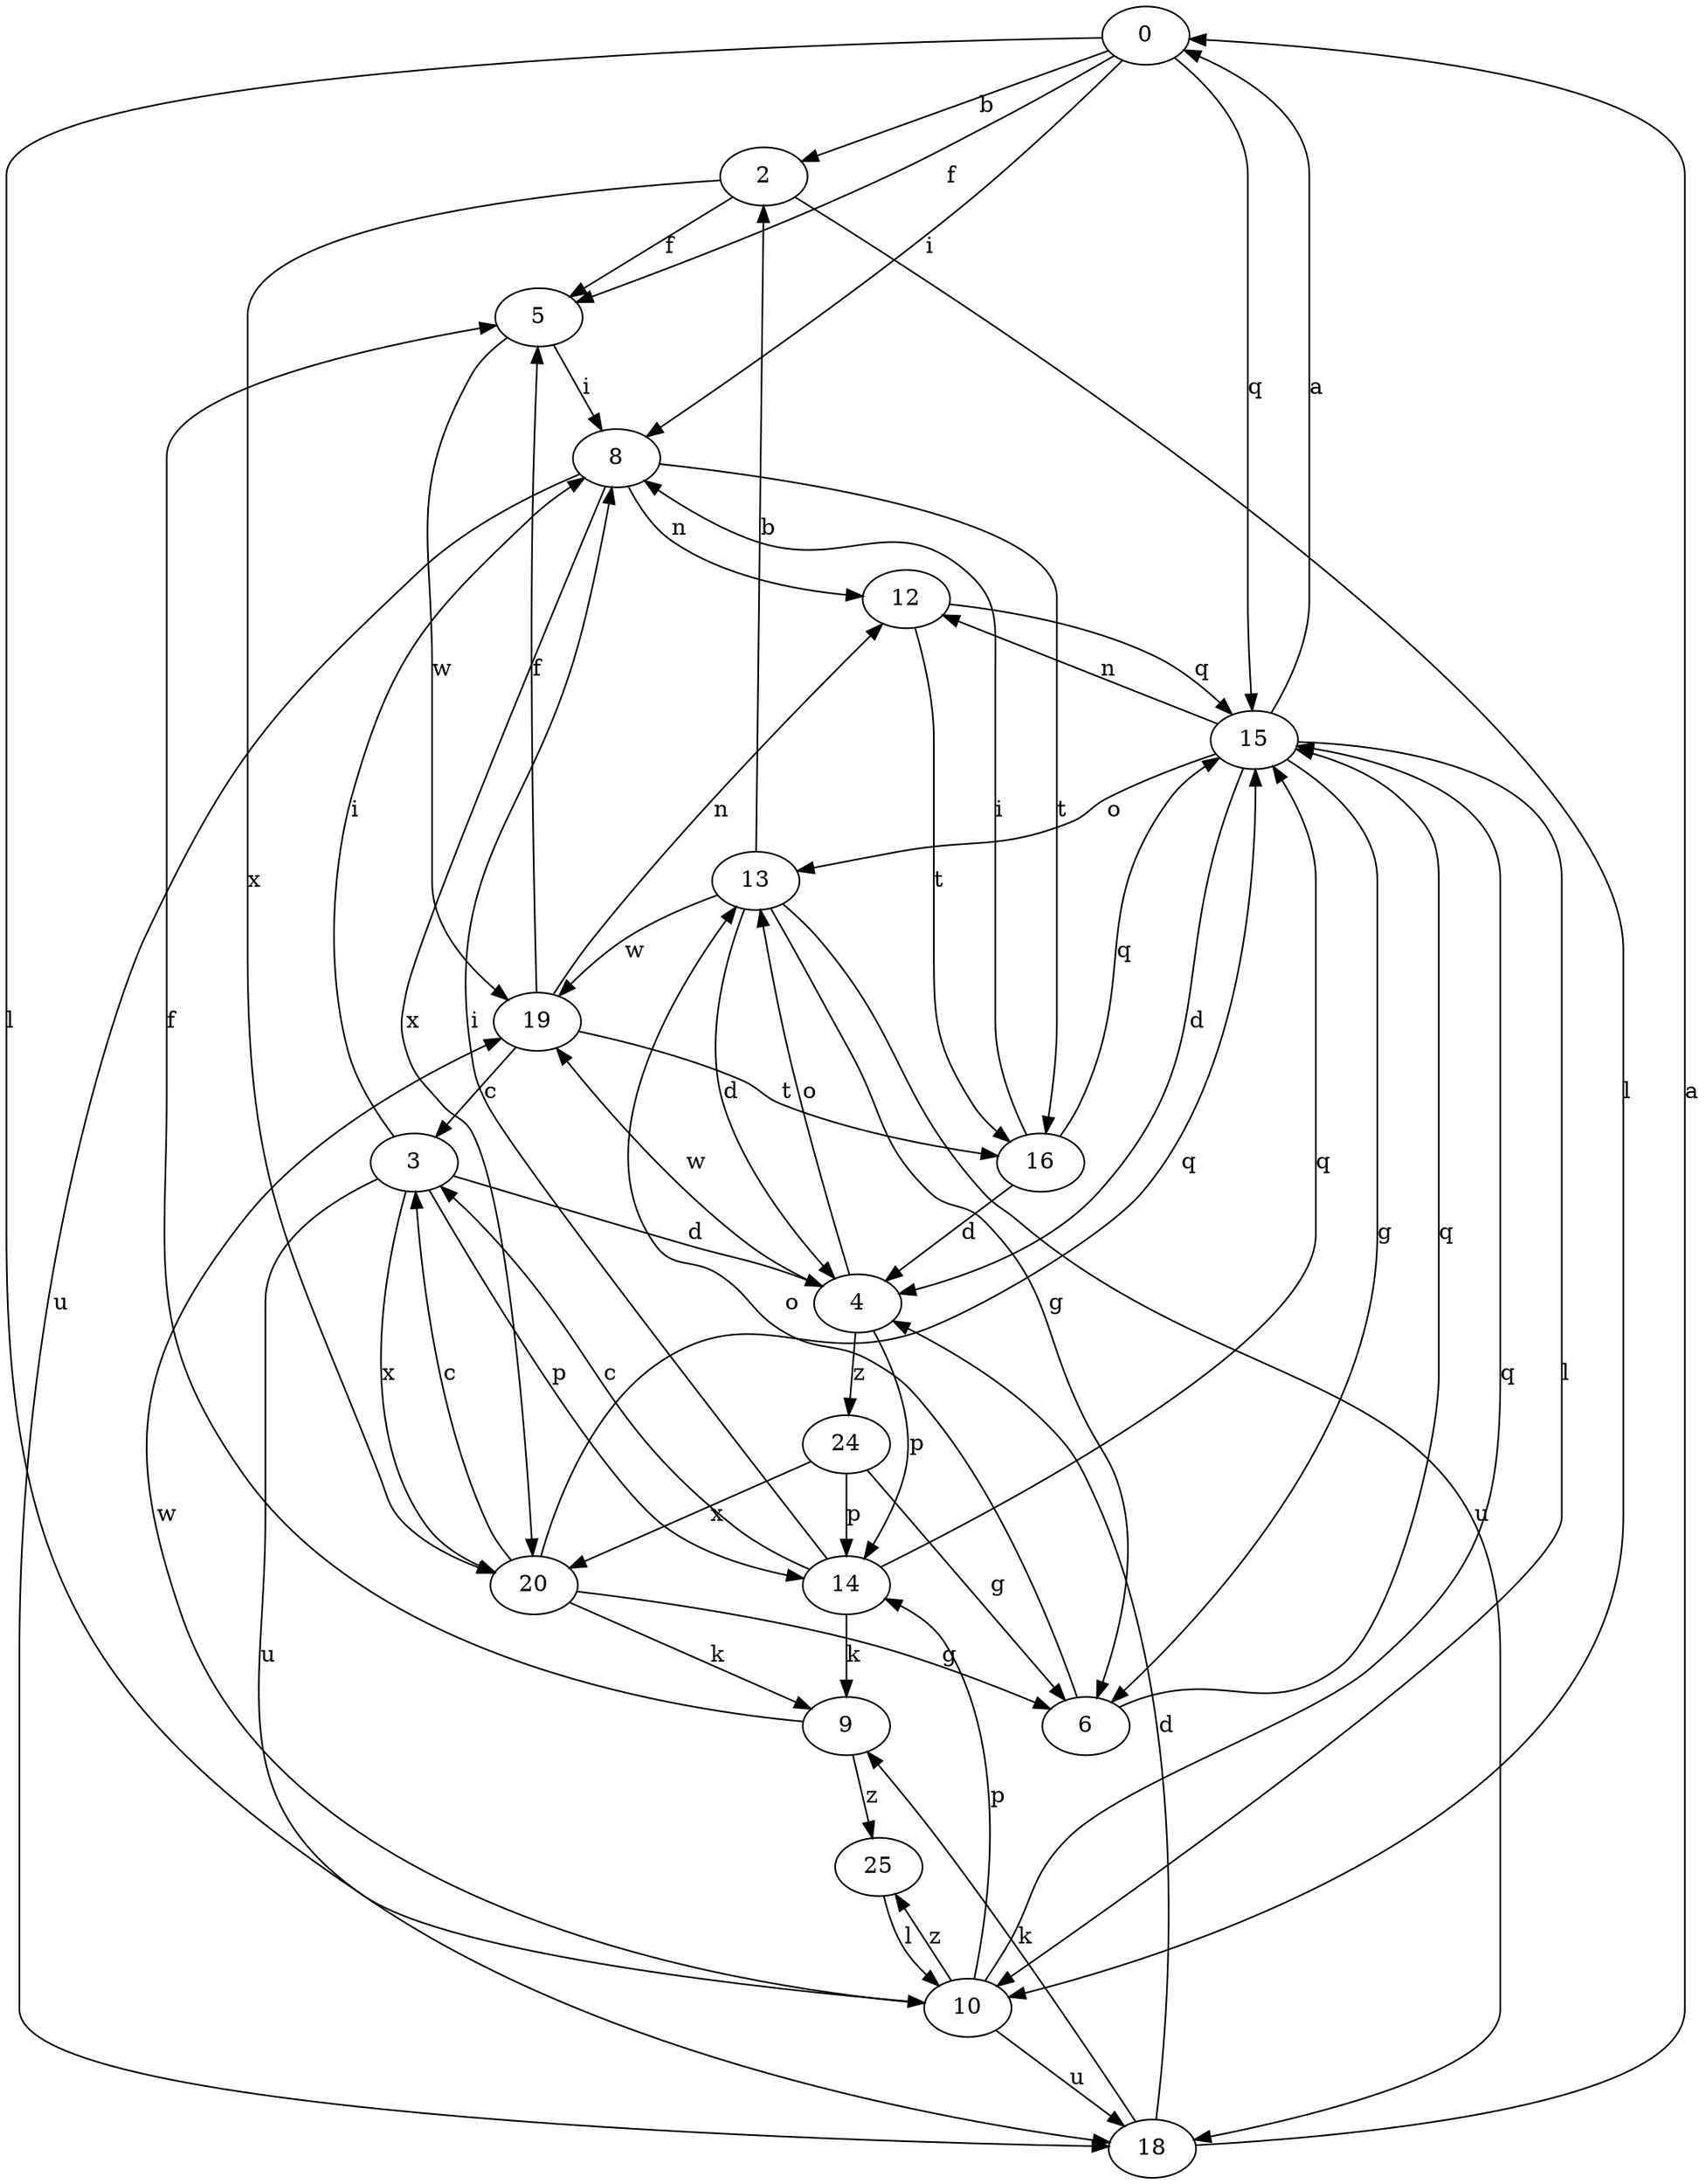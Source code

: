 strict digraph  {
0;
2;
3;
4;
5;
6;
8;
9;
10;
12;
13;
14;
15;
16;
18;
19;
20;
24;
25;
0 -> 2  [label=b];
0 -> 5  [label=f];
0 -> 8  [label=i];
0 -> 10  [label=l];
0 -> 15  [label=q];
2 -> 5  [label=f];
2 -> 10  [label=l];
2 -> 20  [label=x];
3 -> 4  [label=d];
3 -> 8  [label=i];
3 -> 14  [label=p];
3 -> 18  [label=u];
3 -> 20  [label=x];
4 -> 13  [label=o];
4 -> 14  [label=p];
4 -> 19  [label=w];
4 -> 24  [label=z];
5 -> 8  [label=i];
5 -> 19  [label=w];
6 -> 13  [label=o];
6 -> 15  [label=q];
8 -> 12  [label=n];
8 -> 16  [label=t];
8 -> 18  [label=u];
8 -> 20  [label=x];
9 -> 5  [label=f];
9 -> 25  [label=z];
10 -> 14  [label=p];
10 -> 15  [label=q];
10 -> 18  [label=u];
10 -> 19  [label=w];
10 -> 25  [label=z];
12 -> 15  [label=q];
12 -> 16  [label=t];
13 -> 2  [label=b];
13 -> 4  [label=d];
13 -> 6  [label=g];
13 -> 18  [label=u];
13 -> 19  [label=w];
14 -> 3  [label=c];
14 -> 8  [label=i];
14 -> 9  [label=k];
14 -> 15  [label=q];
15 -> 0  [label=a];
15 -> 4  [label=d];
15 -> 6  [label=g];
15 -> 10  [label=l];
15 -> 12  [label=n];
15 -> 13  [label=o];
16 -> 4  [label=d];
16 -> 8  [label=i];
16 -> 15  [label=q];
18 -> 0  [label=a];
18 -> 4  [label=d];
18 -> 9  [label=k];
19 -> 3  [label=c];
19 -> 5  [label=f];
19 -> 12  [label=n];
19 -> 16  [label=t];
20 -> 3  [label=c];
20 -> 6  [label=g];
20 -> 9  [label=k];
20 -> 15  [label=q];
24 -> 6  [label=g];
24 -> 14  [label=p];
24 -> 20  [label=x];
25 -> 10  [label=l];
}
